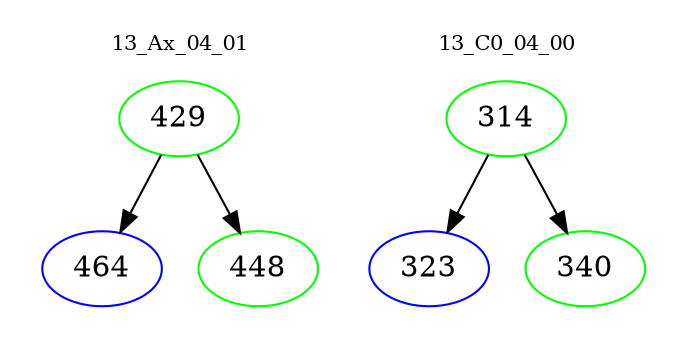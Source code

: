 digraph{
subgraph cluster_0 {
color = white
label = "13_Ax_04_01";
fontsize=10;
T0_429 [label="429", color="green"]
T0_429 -> T0_464 [color="black"]
T0_464 [label="464", color="blue"]
T0_429 -> T0_448 [color="black"]
T0_448 [label="448", color="green"]
}
subgraph cluster_1 {
color = white
label = "13_C0_04_00";
fontsize=10;
T1_314 [label="314", color="green"]
T1_314 -> T1_323 [color="black"]
T1_323 [label="323", color="blue"]
T1_314 -> T1_340 [color="black"]
T1_340 [label="340", color="green"]
}
}
